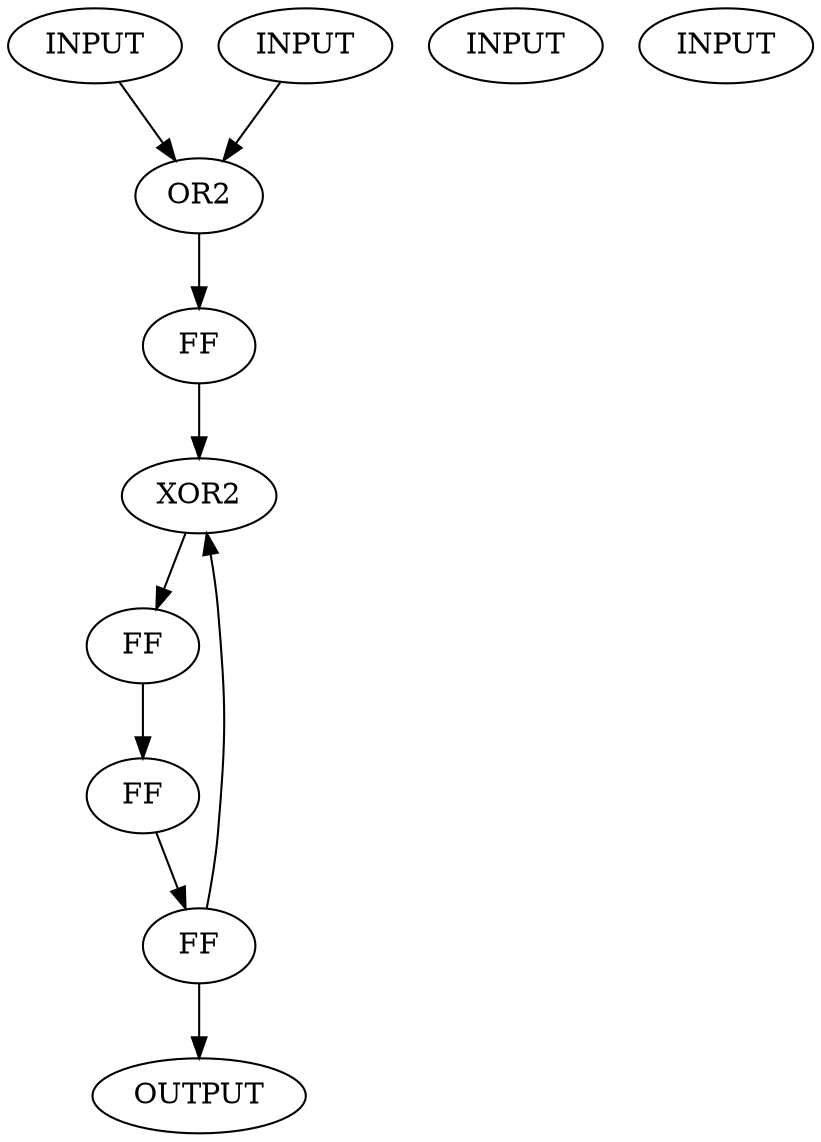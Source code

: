 digraph shift_register {

I [label = "INPUT"];
RESET [label = "INPUT"];
RESET_FF [label = "INPUT"];
clk [label = "INPUT"]; // add clk

INIT_VALUE [label = "OR2"];

Q1 [label = "FF" d=INIT_VALUE clk=clk reset=RESET_FF]; // add inputs D, Clk and Reset

GATE [label = "XOR2" ];

Q2 [label = "FF" d=GATE clk=clk reset=RESET_FF];// add inputs D, Clk and Reset
Q3 [label = "FF" d=Q2 clk=clk reset=RESET_FF];// add inputs D, Clk and Reset
Q4 [label = "FF" d=Q3 clk=clk reset=RESET_FF];// add inputs D, Clk and Reset

O [label = "OUTPUT"];

I -> INIT_VALUE -> Q1;
RESET -> INIT_VALUE;

Q1 -> GATE -> Q2;
Q2->Q3;
Q3->Q4;
Q4->O;
Q4->GATE; // from Q5 to Q4





}
